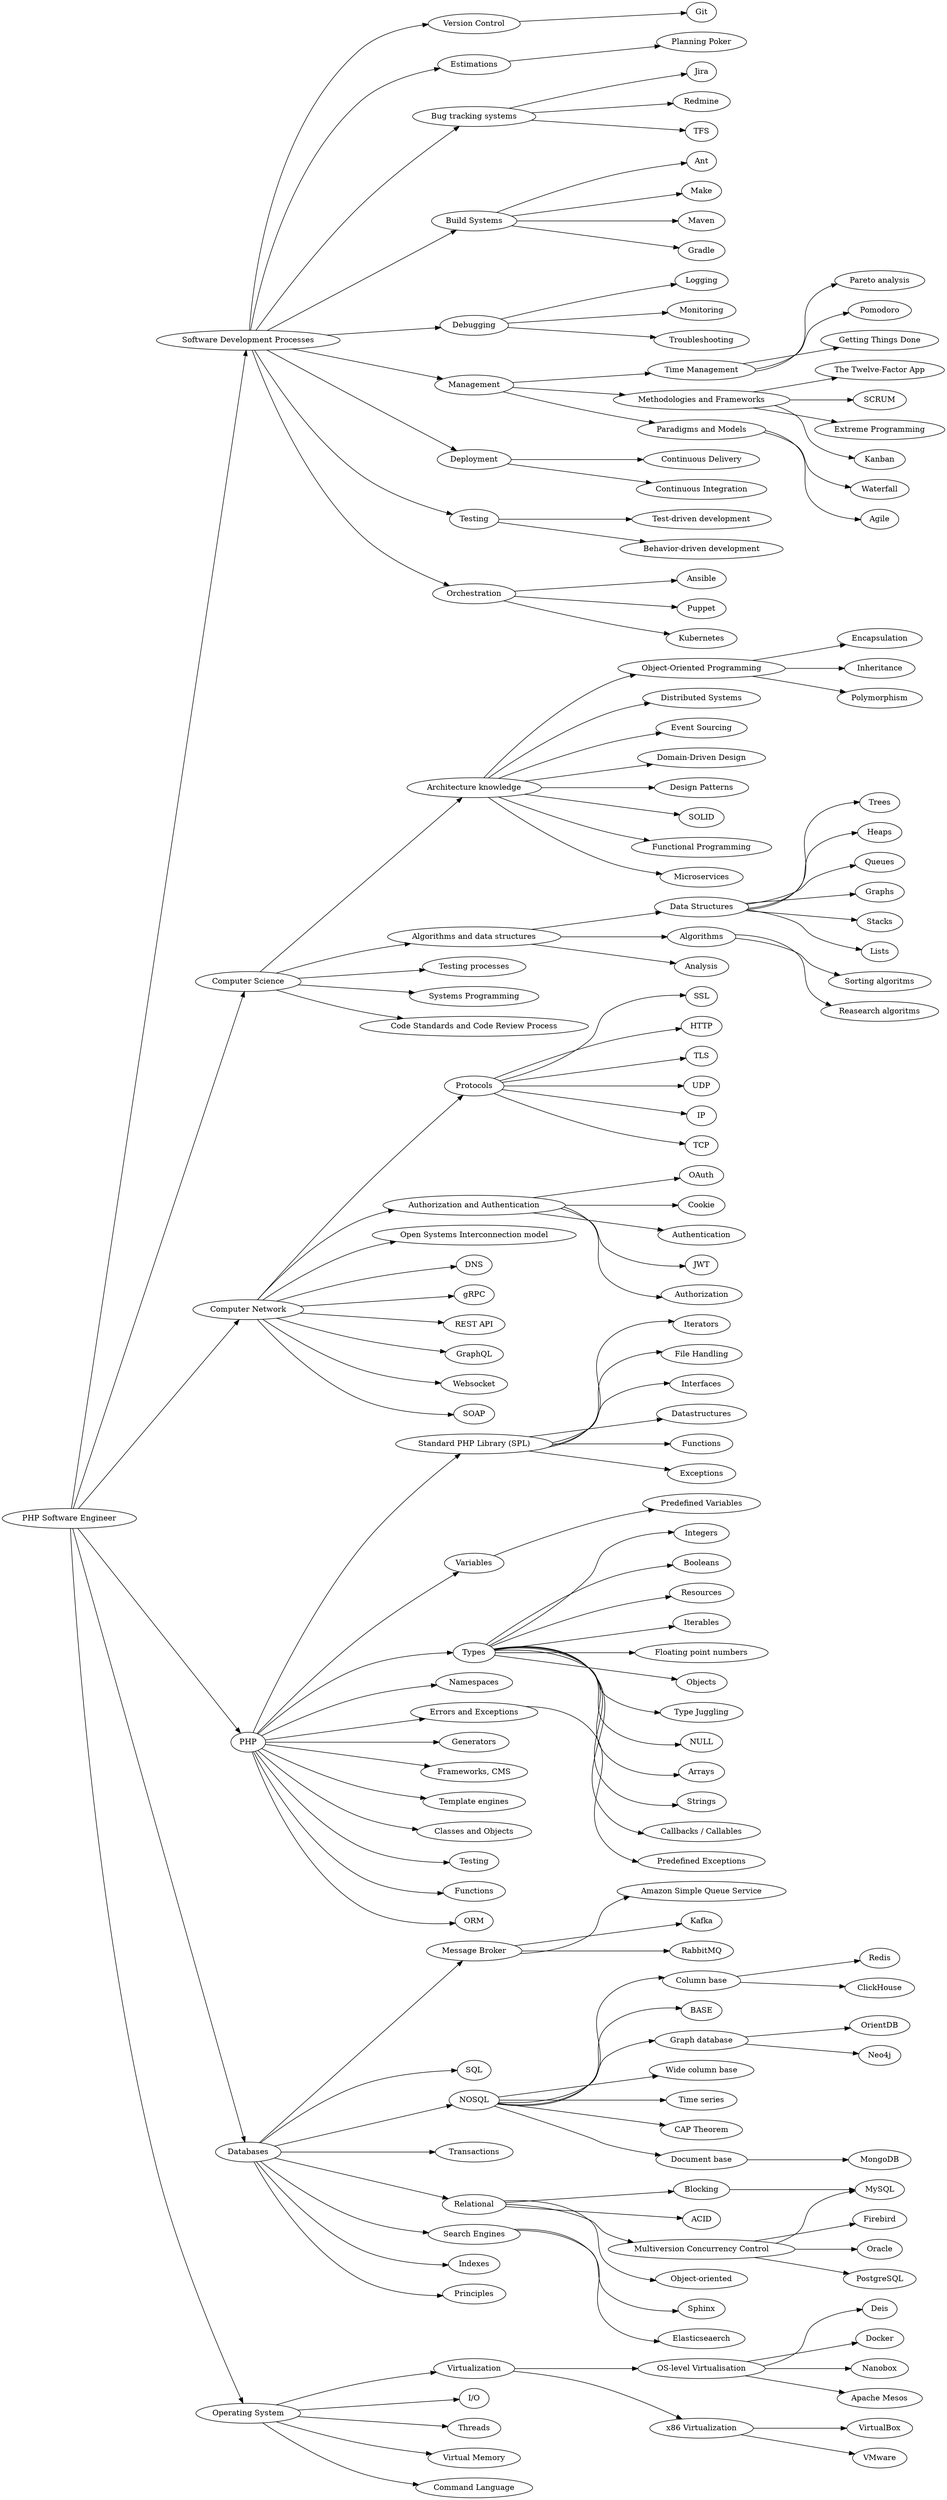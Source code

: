 digraph roadmap {
	rankdir=LR;
	dev->dev_version;	
	net_protocols->net_protocols_ssl;	
	cs_architecture_oop->cs_architecture_oop_encapsulation;	
	cs_architecture->cs_architecture_distributed;	
	cs->cs_algorithms;	
	dev_estimation->management_estimation_poker;	
	db_message_broker->db_message_broker_awssqs;	
	dev->dev_trackers;	
	php_spl->php_spl_iterators;	
	dev_build->dev_build_ant;	
	backend->net;	
	php->php_variables;	
	db->db_sql;	
	os_virtualization->os_virtualization_level;	
	net_auth->net_auth_oauth;	
	cs_algorithms->cs_algorithms_structures;	
	php_types->php_integers;	
	net_protocols->net_protocols_http;	
	php->php_namespaces;	
	cs_algorithms_algorithms->cs_algorithms_structures_sorting;	
	net_auth->net_auth_cookie;	
	backend->db;	
	php_types->php_booleans;	
	dev_debugging->dev_debugging_logging;	
	db_nosql->db_nosql_colbase;	
	cs_architecture->cs_architecture_event;	
	cs_algorithms_structures->cs_algorithms_structures_trees;	
	dev_version->dev_version_git;	
	db->db_transactions;	
	db_message_broker->db_message_broker_kafka;	
	cs_algorithms->cs_algorithms_analysis;	
	db_nosql->db_nosql_base;	
	cs_algorithms->cs_algorithms_algorithms;	
	dev_debugging->dev_debugging_monitoring;	
	db_nosql->db_nosql_graph;	
	php_variables->php_variables_predefined;	
	dev_debugging->dev_debugging_troubleshooting;	
	db_relational->db_relational_blocking;	
	management_time->management_time_pareto;	
	dev_trackers->dev_trackers_jira;	
	os->os_virtualization;	
	db_search->db_search_sphinx;	
	dev->dev_build;	
	dev_trackers->dev_trackers_redmine;	
	dev->dev_management;	
	db_search->db_search_elasticseaerch;	
	cs_architecture->cs_architecture_ddd;	
	net->net_osi;	
	management_time->management_time_pomodoro;	
	php->php_spl;	
	php->php_errors;	
	os_virtualization_level->os_virtualization_level_deis;	
	php->php_generators;	
	os_virtualization_level->os_virtualization_level_docker;	
	db_relational->db_relational_acid;	
	dev->dev_deployment;	
	dev_testing->dev_testing_tdd;	
	os_virtualization_level->os_virtualization_level_nanobox;	
	db_nosql->db_nosql_colwidebase;	
	dev_management->management_time;	
	dev_build->dev_build_make;	
	db_nosql_graph->db_nosql_orient;	
	dev->dev_orchestration;	
	cs_algorithms_structures->cs_algorithms_structures_heaps;	
	cs_algorithms_structures->cs_algorithms_structures_queues;	
	cs_algorithms_structures->cs_algorithms_structures_graphs;	
	dev_methodologies->dev_methodologies_12factors;	
	dev_methodologies->dev_methodologies_scrum;	
	php_spl->php_spl_files;	
	os->os_io;	
	php_spl->php_spl_interfaces;	
	backend->php;	
	cs->testing;	
	db_relational_mvcc->db_relational_firebird;	
	cs_architecture->cs_architecture_patterns;	
	php->php_frameworks;	
	net_protocols->net_protocols_tls;	
	php_types->php_resources;	
	db_nosql->db_nosql_time;	
	cs_architecture->cs_architecture_solid;	
	php_errors->php_errors_predefined;	
	os->os_threads;	
	db->db_nosql;	
	db_nosql_colbase->db_nosql_redis;	
	cs_algorithms_algorithms->cs_algorithms_structures_research;	
	php_types->php_iterables;	
	php->php_templates;	
	db_nosql->db_nosql_cap;	
	dev_paradigms->management_paradigms_waterfall;	
	os->os_virtual_memory;	
	php->php_oop;	
	dev_methodologies->dev_methodologies_xp;	
	net->net_dns;	
	db_relational_mvcc->db_relational_oracle;	
	db_relational->db_relational_mvcc;	
	php_types->php_floating;	
	cs_architecture_oop->cs_architecture_oop_inheritance;	
	net_auth->net_auth_authentication;	
	backend->cs;	
	db->db_search;	
	php->php_testing;	
	db_relational_blocking->db_mysql;	
	dev_build->dev_build_maven;	
	os_virtualization->os_virtualization_x86;	
	net->net_grpc;	
	db_relational_mvcc->db_relational_postgres;	
	db_relational_mvcc->db_mysql;	
	cs_architecture->cs_architecture_func;	
	php_types->php_objects;	
	backend->dev;	
	dev_deployment->dev_deployment_cd;	
	net->net_restapi;	
	net->net_auth;	
	os_virtualization_x86->os_virtualization_x86_virtualbox;	
	dev_testing->dev_testing_bdd;	
	dev->dev_debugging;	
	os_virtualization_level->os_virtualization_level_mesos;	
	db_nosql_doc->db_nosql_mongo;	
	php_types->php_juggling;	
	os_virtualization_x86->os_virtualization_x86_vmware;	
	dev_orchestration->dev_orchestration_ansible;	
	management_time->management_time_gtd;	
	dev_management->dev_methodologies;	
	db->db_relational;	
	dev->dev_estimation;	
	db->db_indexes;	
	dev_build->dev_build_gradle;	
	cs_architecture->cs_architecture_microservices;	
	php_types->php_null;	
	os->os_shell;	
	db_nosql_graph->db_nosql_neo4j;	
	net->net_protocols;	
	db_nosql_colbase->db_nosql_clickhouse;	
	dev_orchestration->dev_orchestration_puppet;	
	php_spl->php_spl_datastructures;	
	net_protocols->net_protocols_udp;	
	db_relational->db_relational_oo;	
	php_types->php_arrays;	
	php->php_types;	
	dev_management->dev_paradigms;	
	php_spl->php_spl_functions;	
	dev->dev_testing;	
	cs->systems;	
	php->php_functions;	
	net->net_graphql;	
	dev_orchestration->dev_orchestration_k8s;	
	net->net_websocket;	
	dev_methodologies->dev_methodologies_kanban;	
	net_protocols->net_protocols_ip;	
	db->db_message_broker;	
	cs_algorithms_structures->cs_algorithms_structures_stacks;	
	dev_deployment->dev_deployment_ci;	
	net->net_soap;	
	backend->os;	
	db->db_principles;	
	php_spl->php_spl_exceptions;	
	db_nosql->db_nosql_doc;	
	php_types->php_strings;	
	net_auth->net_auth_jwt;	
	net_protocols->net_protocols_tcp;	
	cs->cs_architecture;	
	cs_architecture->cs_architecture_oop;	
	php->php_orm;	
	cs_architecture_oop->cs_architecture_oop_polymorphism;	
	db_message_broker->db_message_broker_rabbit;	
	cs->code;	
	cs_algorithms_structures->cs_algorithms_structures_lists;	
	net_auth->net_auth_authorization;	
	dev_trackers->dev_trackers_tfs;	
	php_types->php_callbacks;	
	dev_paradigms->management_paradigms_agile;	
	os_virtualization_level_deis [ label="Deis" ];
	php_templates [ label="Template engines" ];
	os_threads [ label="Threads" ];
	db_relational_firebird [ label="Firebird" ];
	php_variables [ label="Variables" ];
	db_nosql_cap [ label="CAP Theorem" ];
	db_relational_postgres [ label="PostgreSQL" ];
	net_protocols_ip [ label="IP" ];
	net_restapi [ label="REST API" ];
	net_grpc [ label="gRPC" ];
	db_transactions [ label="Transactions" ];
	cs_architecture_solid [ label="SOLID" ];
	php_callbacks [ label="Callbacks / Callables" ];
	os_shell [ label="Command Language" ];
	db_nosql_base [ label="BASE" ];
	db_indexes [ label="Indexes" ];
	php_oop [ label="Classes and Objects" ];
	dev_debugging_monitoring [ label="Monitoring" ];
	cs_algorithms_structures_queues [ label="Queues" ];
	management_paradigms_agile [ label="Agile" ];
	dev_orchestration_ansible [ label="Ansible" ];
	management_time_pareto [ label="Pareto analysis" ];
	db_nosql_clickhouse [ label="ClickHouse" ];
	dev_testing_bdd [ label="Behavior-driven development" ];
	php_errors [ label="Errors and Exceptions" ];
	db_nosql_time [ label="Time series" ];
	cs_architecture_event [ label="Event Sourcing" ];
	backend [ label="PHP Software Engineer" ];
	dev_paradigms [ label="Paradigms and Models" ];
	cs_algorithms_structures_stacks [ label="Stacks" ];
	net_protocols_udp [ label="UDP" ];
	code [ label="Code Standards and Code Review Process" ];
	cs_algorithms_structures [ label="Data Structures" ];
	dev_methodologies_xp [ label="Extreme Programming" ];
	db_nosql_redis [ label="Redis" ];
	dev_orchestration_k8s [ label="Kubernetes" ];
	php_booleans [ label="Booleans" ];
	db_relational_acid [ label="ACID" ];
	net_protocols_tcp [ label="TCP" ];
	php_spl_exceptions [ label="Exceptions" ];
	net_dns [ label="DNS" ];
	dev_build_ant [ label="Ant" ];
	management_time_gtd [ label="Getting Things Done" ];
	dev_methodologies [ label="Methodologies and Frameworks" ];
	dev_testing [ label="Testing" ];
	php_generators [ label="Generators" ];
	php_types [ label="Types" ];
	net_auth_authorization [ label="Authorization" ];
	db_mysql [ label="MySQL" ];
	dev_deployment [ label="Deployment" ];
	php_errors_predefined [ label="Predefined Exceptions" ];
	db_relational_oracle [ label="Oracle" ];
	php_objects [ label="Objects" ];
	cs_architecture_distributed [ label="Distributed Systems" ];
	php_testing [ label="Testing" ];
	os_virtualization_level_docker [ label="Docker" ];
	net_protocols_tls [ label="TLS" ];
	cs_architecture_oop_inheritance [ label="Inheritance" ];
	cs_algorithms_structures_research [ label="Reasearch algoritms" ];
	net_soap [ label="SOAP" ];
	dev_deployment_ci [ label="Continuous Integration" ];
	php_spl [ label="Standard PHP Library (SPL)" ];
	db_relational_blocking [ label="Blocking" ];
	db_message_broker_awssqs [ label="Amazon Simple Queue Service" ];
	net_auth_authentication [ label="Authentication" ];
	dev_deployment_cd [ label="Continuous Delivery" ];
	dev_debugging_logging [ label="Logging" ];
	dev_methodologies_12factors [ label="The Twelve-Factor App" ];
	php_juggling [ label="Type Juggling" ];
	dev_estimation [ label="Estimations" ];
	os_virtualization [ label="Virtualization" ];
	management_paradigms_waterfall [ label="Waterfall" ];
	dev [ label="Software Development Processes" ];
	dev_orchestration_puppet [ label="Puppet" ];
	db_search_elasticseaerch [ label="Elasticseaerch" ];
	net [ label="Computer Network" ];
	os_virtualization_level [ label="OS-level Virtualisation" ];
	cs_algorithms_structures_sorting [ label="Sorting algoritms" ];
	net_protocols_ssl [ label="SSL" ];
	db_nosql_graph [ label="Graph database" ];
	cs_architecture [ label="Architecture knowledge" ];
	dev_trackers [ label="Bug tracking systems" ];
	db_nosql_doc [ label="Document base" ];
	os_virtualization_level_nanobox [ label="Nanobox" ];
	net_auth_jwt [ label="JWT" ];
	db [ label="Databases" ];
	net_auth_cookie [ label="Cookie" ];
	php_arrays [ label="Arrays" ];
	dev_debugging [ label="Debugging" ];
	net_websocket [ label="Websocket" ];
	dev_build [ label="Build Systems" ];
	dev_management [ label="Management" ];
	cs_architecture_oop_encapsulation [ label="Encapsulation" ];
	php [ label="PHP" ];
	db_nosql [ label="NOSQL" ];
	db_message_broker_kafka [ label="Kafka" ];
	db_search_sphinx [ label="Sphinx" ];
	db_nosql_colwidebase [ label="Wide column base" ];
	php_spl_datastructures [ label="Datastructures" ];
	dev_methodologies_scrum [ label="SCRUM" ];
	net_graphql [ label="GraphQL" ];
	os_virtualization_x86 [ label="x86 Virtualization" ];
	net_osi [ label="Open Systems Interconnection model" ];
	cs_algorithms [ label="Algorithms and data structures" ];
	db_nosql_orient [ label="OrientDB" ];
	cs [ label="Computer Science" ];
	cs_architecture_microservices [ label="Microservices" ];
	db_search [ label="Search Engines" ];
	db_principles [ label="Principles" ];
	dev_build_gradle [ label="Gradle" ];
	db_relational [ label="Relational" ];
	php_spl_iterators [ label="Iterators" ];
	testing [ label="Testing processes" ];
	php_spl_files [ label="File Handling" ];
	cs_architecture_ddd [ label="Domain-Driven Design" ];
	php_resources [ label="Resources" ];
	net_auth [ label="Authorization and Authentication" ];
	db_relational_mvcc [ label="Multiversion Concurrency Control" ];
	dev_orchestration [ label="Orchestration" ];
	cs_algorithms_structures_heaps [ label="Heaps" ];
	cs_algorithms_structures_lists [ label="Lists" ];
	management_time [ label="Time Management" ];
	management_estimation_poker [ label="Planning Poker" ];
	php_orm [ label="ORM" ];
	dev_trackers_redmine [ label="Redmine" ];
	php_iterables [ label="Iterables" ];
	php_spl_interfaces [ label="Interfaces" ];
	cs_algorithms_analysis [ label="Analysis" ];
	php_integers [ label="Integers" ];
	php_null [ label="NULL" ];
	php_spl_functions [ label="Functions" ];
	os_virtualization_level_mesos [ label="Apache Mesos" ];
	dev_build_maven [ label="Maven" ];
	cs_algorithms_algorithms [ label="Algorithms" ];
	os [ label="Operating System" ];
	net_protocols_http [ label="HTTP" ];
	php_floating [ label="Floating point numbers" ];
	php_functions [ label="Functions" ];
	systems [ label="Systems Programming" ];
	php_namespaces [ label="Namespaces" ];
	dev_testing_tdd [ label="Test-driven development" ];
	php_strings [ label="Strings" ];
	cs_architecture_patterns [ label="Design Patterns" ];
	php_frameworks [ label="Frameworks, CMS" ];
	os_virtual_memory [ label="Virtual Memory" ];
	cs_algorithms_structures_graphs [ label="Graphs" ];
	dev_version_git [ label="Git" ];
	os_io [ label="I/O" ];
	db_nosql_colbase [ label="Column base" ];
	db_relational_oo [ label="Object-oriented" ];
	os_virtualization_x86_virtualbox [ label="VirtualBox" ];
	db_sql [ label="SQL" ];
	db_message_broker [ label="Message Broker" ];
	dev_version [ label="Version Control" ];
	dev_debugging_troubleshooting [ label="Troubleshooting" ];
	dev_trackers_jira [ label="Jira" ];
	db_message_broker_rabbit [ label="RabbitMQ" ];
	cs_architecture_oop_polymorphism [ label="Polymorphism" ];
	php_variables_predefined [ label="Predefined Variables" ];
	management_time_pomodoro [ label="Pomodoro" ];
	net_protocols [ label="Protocols" ];
	dev_methodologies_kanban [ label="Kanban" ];
	dev_trackers_tfs [ label="TFS" ];
	db_nosql_mongo [ label="MongoDB" ];
	os_virtualization_x86_vmware [ label="VMware" ];
	net_auth_oauth [ label="OAuth" ];
	cs_architecture_func [ label="Functional Programming" ];
	cs_algorithms_structures_trees [ label="Trees" ];
	db_nosql_neo4j [ label="Neo4j" ];
	cs_architecture_oop [ label="Object-Oriented Programming" ];
	dev_build_make [ label="Make" ];
}
